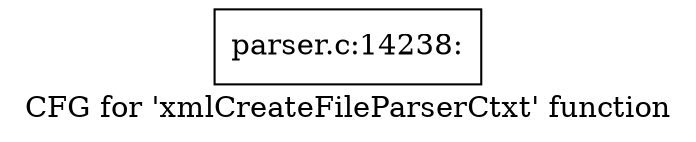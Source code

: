 digraph "CFG for 'xmlCreateFileParserCtxt' function" {
	label="CFG for 'xmlCreateFileParserCtxt' function";

	Node0x402f710 [shape=record,label="{parser.c:14238:}"];
}
